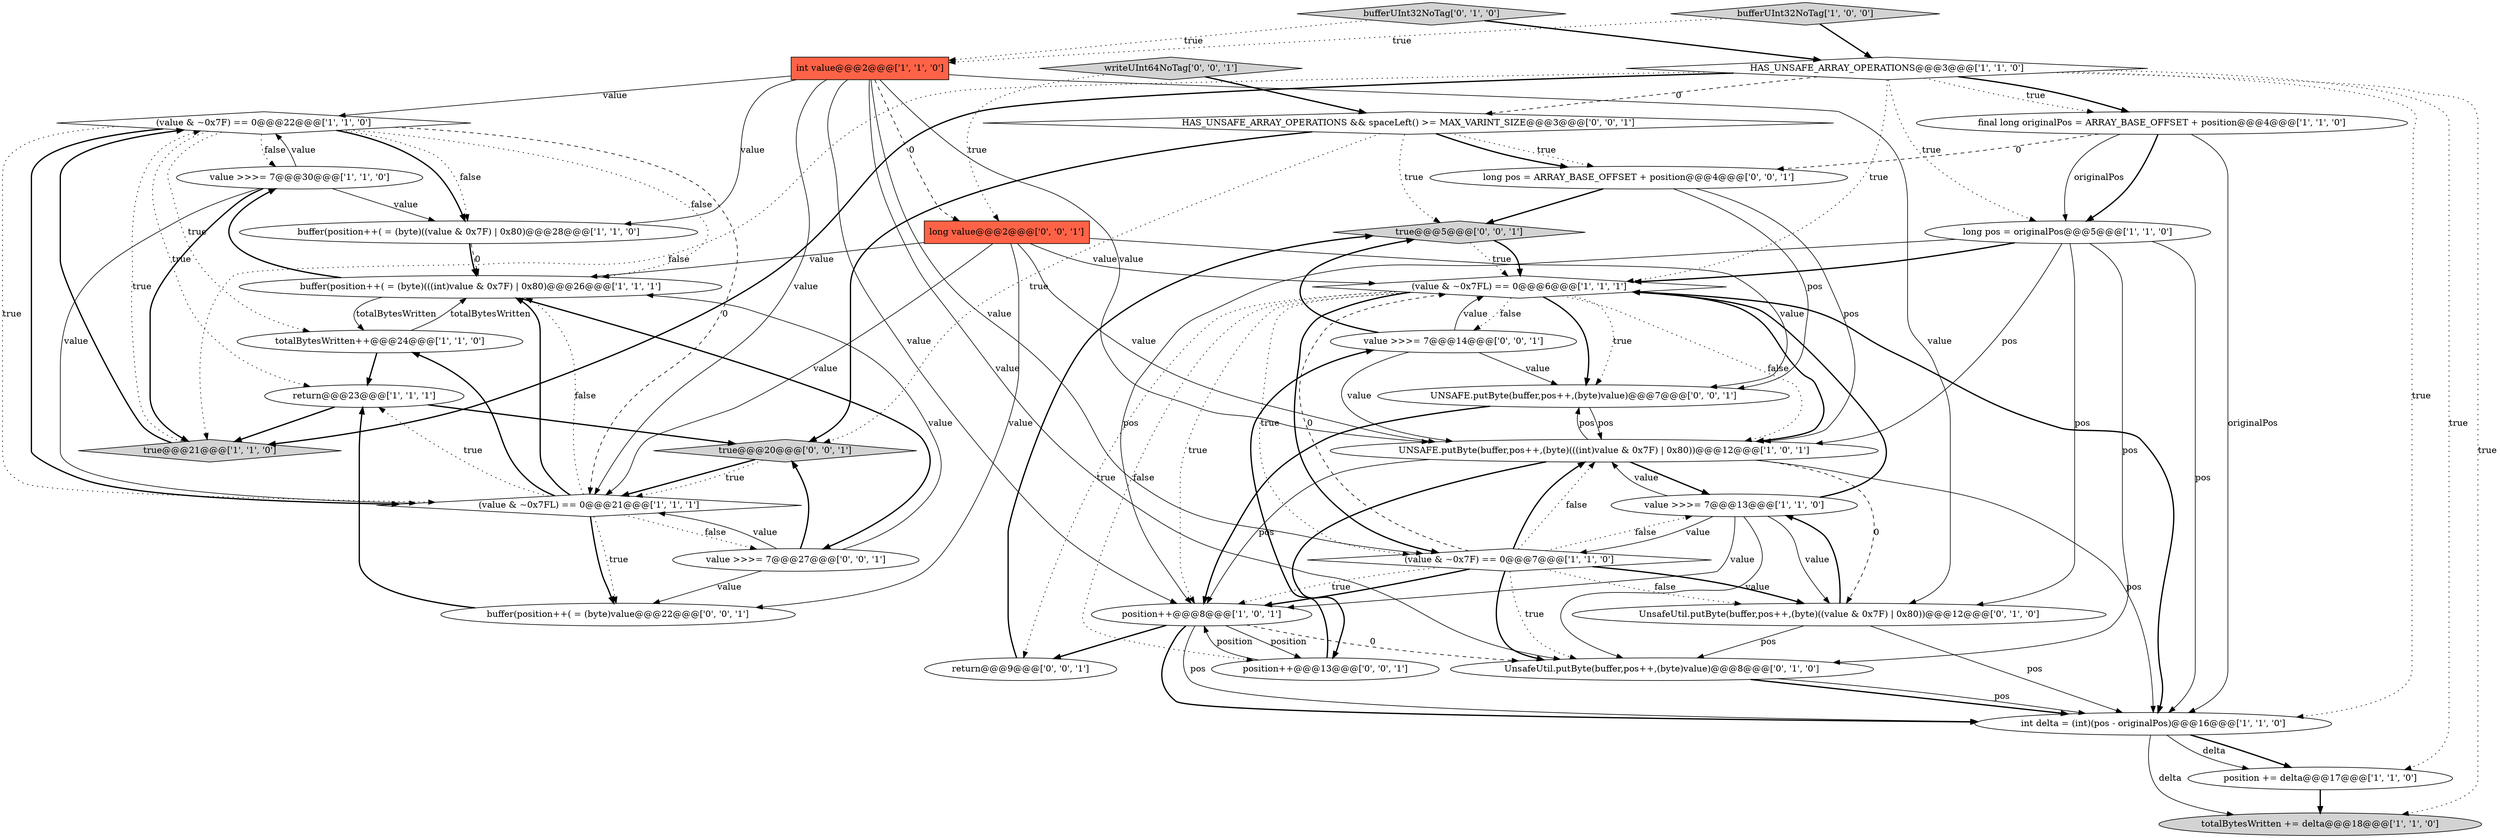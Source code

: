 digraph {
5 [style = filled, label = "(value & ~0x7F) == 0@@@22@@@['1', '1', '0']", fillcolor = white, shape = diamond image = "AAA0AAABBB1BBB"];
21 [style = filled, label = "UnsafeUtil.putByte(buffer,pos++,(byte)value)@@@8@@@['0', '1', '0']", fillcolor = white, shape = ellipse image = "AAA1AAABBB2BBB"];
35 [style = filled, label = "value >>>= 7@@@14@@@['0', '0', '1']", fillcolor = white, shape = ellipse image = "AAA0AAABBB3BBB"];
12 [style = filled, label = "final long originalPos = ARRAY_BASE_OFFSET + position@@@4@@@['1', '1', '0']", fillcolor = white, shape = ellipse image = "AAA0AAABBB1BBB"];
10 [style = filled, label = "(value & ~0x7FL) == 0@@@6@@@['1', '1', '1']", fillcolor = white, shape = diamond image = "AAA0AAABBB1BBB"];
32 [style = filled, label = "true@@@20@@@['0', '0', '1']", fillcolor = lightgray, shape = diamond image = "AAA0AAABBB3BBB"];
13 [style = filled, label = "value >>>= 7@@@30@@@['1', '1', '0']", fillcolor = white, shape = ellipse image = "AAA0AAABBB1BBB"];
0 [style = filled, label = "return@@@23@@@['1', '1', '1']", fillcolor = white, shape = ellipse image = "AAA0AAABBB1BBB"];
7 [style = filled, label = "position += delta@@@17@@@['1', '1', '0']", fillcolor = white, shape = ellipse image = "AAA0AAABBB1BBB"];
22 [style = filled, label = "bufferUInt32NoTag['0', '1', '0']", fillcolor = lightgray, shape = diamond image = "AAA0AAABBB2BBB"];
17 [style = filled, label = "UNSAFE.putByte(buffer,pos++,(byte)(((int)value & 0x7F) | 0x80))@@@12@@@['1', '0', '1']", fillcolor = white, shape = ellipse image = "AAA0AAABBB1BBB"];
19 [style = filled, label = "int delta = (int)(pos - originalPos)@@@16@@@['1', '1', '0']", fillcolor = white, shape = ellipse image = "AAA0AAABBB1BBB"];
8 [style = filled, label = "(value & ~0x7F) == 0@@@7@@@['1', '1', '0']", fillcolor = white, shape = diamond image = "AAA0AAABBB1BBB"];
33 [style = filled, label = "return@@@9@@@['0', '0', '1']", fillcolor = white, shape = ellipse image = "AAA0AAABBB3BBB"];
34 [style = filled, label = "HAS_UNSAFE_ARRAY_OPERATIONS && spaceLeft() >= MAX_VARINT_SIZE@@@3@@@['0', '0', '1']", fillcolor = white, shape = diamond image = "AAA0AAABBB3BBB"];
27 [style = filled, label = "UNSAFE.putByte(buffer,pos++,(byte)value)@@@7@@@['0', '0', '1']", fillcolor = white, shape = ellipse image = "AAA0AAABBB3BBB"];
28 [style = filled, label = "true@@@5@@@['0', '0', '1']", fillcolor = lightgray, shape = diamond image = "AAA0AAABBB3BBB"];
9 [style = filled, label = "(value & ~0x7FL) == 0@@@21@@@['1', '1', '1']", fillcolor = white, shape = diamond image = "AAA0AAABBB1BBB"];
16 [style = filled, label = "totalBytesWritten += delta@@@18@@@['1', '1', '0']", fillcolor = lightgray, shape = ellipse image = "AAA0AAABBB1BBB"];
26 [style = filled, label = "long value@@@2@@@['0', '0', '1']", fillcolor = tomato, shape = box image = "AAA0AAABBB3BBB"];
20 [style = filled, label = "buffer(position++( = (byte)(((int)value & 0x7F) | 0x80)@@@26@@@['1', '1', '1']", fillcolor = white, shape = ellipse image = "AAA0AAABBB1BBB"];
30 [style = filled, label = "writeUInt64NoTag['0', '0', '1']", fillcolor = lightgray, shape = diamond image = "AAA0AAABBB3BBB"];
11 [style = filled, label = "true@@@21@@@['1', '1', '0']", fillcolor = lightgray, shape = diamond image = "AAA0AAABBB1BBB"];
31 [style = filled, label = "position++@@@13@@@['0', '0', '1']", fillcolor = white, shape = ellipse image = "AAA0AAABBB3BBB"];
6 [style = filled, label = "value >>>= 7@@@13@@@['1', '1', '0']", fillcolor = white, shape = ellipse image = "AAA0AAABBB1BBB"];
18 [style = filled, label = "bufferUInt32NoTag['1', '0', '0']", fillcolor = lightgray, shape = diamond image = "AAA0AAABBB1BBB"];
23 [style = filled, label = "UnsafeUtil.putByte(buffer,pos++,(byte)((value & 0x7F) | 0x80))@@@12@@@['0', '1', '0']", fillcolor = white, shape = ellipse image = "AAA1AAABBB2BBB"];
25 [style = filled, label = "value >>>= 7@@@27@@@['0', '0', '1']", fillcolor = white, shape = ellipse image = "AAA0AAABBB3BBB"];
24 [style = filled, label = "long pos = ARRAY_BASE_OFFSET + position@@@4@@@['0', '0', '1']", fillcolor = white, shape = ellipse image = "AAA0AAABBB3BBB"];
15 [style = filled, label = "position++@@@8@@@['1', '0', '1']", fillcolor = white, shape = ellipse image = "AAA0AAABBB1BBB"];
14 [style = filled, label = "long pos = originalPos@@@5@@@['1', '1', '0']", fillcolor = white, shape = ellipse image = "AAA0AAABBB1BBB"];
2 [style = filled, label = "HAS_UNSAFE_ARRAY_OPERATIONS@@@3@@@['1', '1', '0']", fillcolor = white, shape = diamond image = "AAA0AAABBB1BBB"];
4 [style = filled, label = "totalBytesWritten++@@@24@@@['1', '1', '0']", fillcolor = white, shape = ellipse image = "AAA0AAABBB1BBB"];
3 [style = filled, label = "int value@@@2@@@['1', '1', '0']", fillcolor = tomato, shape = box image = "AAA0AAABBB1BBB"];
29 [style = filled, label = "buffer(position++( = (byte)value@@@22@@@['0', '0', '1']", fillcolor = white, shape = ellipse image = "AAA0AAABBB3BBB"];
1 [style = filled, label = "buffer(position++( = (byte)((value & 0x7F) | 0x80)@@@28@@@['1', '1', '0']", fillcolor = white, shape = ellipse image = "AAA0AAABBB1BBB"];
32->9 [style = bold, label=""];
18->3 [style = dotted, label="true"];
5->20 [style = dotted, label="false"];
26->20 [style = solid, label="value"];
15->33 [style = bold, label=""];
5->1 [style = bold, label=""];
26->17 [style = solid, label="value"];
9->25 [style = dotted, label="false"];
5->4 [style = dotted, label="true"];
5->13 [style = dotted, label="false"];
3->5 [style = solid, label="value"];
10->27 [style = dotted, label="true"];
26->10 [style = solid, label="value"];
20->25 [style = bold, label=""];
34->24 [style = dotted, label="true"];
3->1 [style = solid, label="value"];
13->11 [style = bold, label=""];
8->15 [style = dotted, label="true"];
19->16 [style = solid, label="delta"];
34->28 [style = dotted, label="true"];
8->6 [style = dotted, label="false"];
17->27 [style = solid, label="pos"];
12->19 [style = solid, label="originalPos"];
10->31 [style = dotted, label="false"];
6->15 [style = solid, label="value"];
26->27 [style = solid, label="value"];
19->7 [style = bold, label=""];
14->10 [style = bold, label=""];
2->19 [style = dotted, label="true"];
17->19 [style = solid, label="pos"];
13->5 [style = solid, label="value"];
11->5 [style = dotted, label="true"];
8->10 [style = dashed, label="0"];
19->7 [style = solid, label="delta"];
5->0 [style = dotted, label="true"];
14->15 [style = solid, label="pos"];
13->1 [style = solid, label="value"];
10->33 [style = dotted, label="true"];
10->17 [style = bold, label=""];
5->9 [style = dotted, label="true"];
12->14 [style = bold, label=""];
1->20 [style = dashed, label="0"];
9->20 [style = bold, label=""];
7->16 [style = bold, label=""];
8->23 [style = bold, label=""];
15->19 [style = bold, label=""];
10->17 [style = dotted, label="false"];
12->14 [style = solid, label="originalPos"];
25->9 [style = solid, label="value"];
2->14 [style = dotted, label="true"];
0->11 [style = bold, label=""];
35->28 [style = bold, label=""];
17->23 [style = dashed, label="0"];
3->23 [style = solid, label="value"];
28->10 [style = dotted, label="true"];
13->9 [style = solid, label="value"];
24->27 [style = solid, label="pos"];
8->17 [style = dotted, label="false"];
2->12 [style = bold, label=""];
17->6 [style = bold, label=""];
6->17 [style = solid, label="value"];
10->8 [style = dotted, label="true"];
30->26 [style = dotted, label="true"];
2->12 [style = dotted, label="true"];
15->19 [style = solid, label="pos"];
28->10 [style = bold, label=""];
10->35 [style = dotted, label="false"];
6->8 [style = solid, label="value"];
26->9 [style = solid, label="value"];
14->23 [style = solid, label="pos"];
22->2 [style = bold, label=""];
30->34 [style = bold, label=""];
3->21 [style = solid, label="value"];
27->17 [style = solid, label="pos"];
9->4 [style = bold, label=""];
15->31 [style = solid, label="position"];
3->9 [style = solid, label="value"];
31->15 [style = solid, label="position"];
10->8 [style = bold, label=""];
20->4 [style = solid, label="totalBytesWritten"];
32->9 [style = dotted, label="true"];
27->15 [style = bold, label=""];
3->26 [style = dashed, label="0"];
8->21 [style = bold, label=""];
2->16 [style = dotted, label="true"];
12->24 [style = dashed, label="0"];
20->13 [style = bold, label=""];
6->21 [style = solid, label="value"];
21->19 [style = bold, label=""];
14->17 [style = solid, label="pos"];
23->6 [style = bold, label=""];
26->29 [style = solid, label="value"];
21->19 [style = solid, label="pos"];
9->29 [style = dotted, label="true"];
3->15 [style = solid, label="value"];
22->3 [style = dotted, label="true"];
23->19 [style = solid, label="pos"];
9->29 [style = bold, label=""];
15->21 [style = dashed, label="0"];
2->11 [style = dotted, label="false"];
4->0 [style = bold, label=""];
5->1 [style = dotted, label="false"];
3->17 [style = solid, label="value"];
11->5 [style = bold, label=""];
14->19 [style = solid, label="pos"];
25->32 [style = bold, label=""];
17->15 [style = solid, label="pos"];
23->21 [style = solid, label="pos"];
18->2 [style = bold, label=""];
0->32 [style = bold, label=""];
9->0 [style = dotted, label="true"];
2->11 [style = bold, label=""];
34->24 [style = bold, label=""];
8->21 [style = dotted, label="true"];
10->27 [style = bold, label=""];
5->9 [style = bold, label=""];
25->20 [style = solid, label="value"];
8->17 [style = bold, label=""];
33->28 [style = bold, label=""];
5->9 [style = dashed, label="0"];
2->10 [style = dotted, label="true"];
10->19 [style = bold, label=""];
29->0 [style = bold, label=""];
6->10 [style = bold, label=""];
8->23 [style = dotted, label="false"];
2->34 [style = dashed, label="0"];
31->35 [style = bold, label=""];
35->27 [style = solid, label="value"];
24->17 [style = solid, label="pos"];
3->8 [style = solid, label="value"];
35->17 [style = solid, label="value"];
34->32 [style = dotted, label="true"];
8->15 [style = bold, label=""];
6->23 [style = solid, label="value"];
25->29 [style = solid, label="value"];
4->20 [style = solid, label="totalBytesWritten"];
10->15 [style = dotted, label="true"];
1->20 [style = bold, label=""];
24->28 [style = bold, label=""];
35->10 [style = solid, label="value"];
14->21 [style = solid, label="pos"];
9->20 [style = dotted, label="false"];
2->7 [style = dotted, label="true"];
34->32 [style = bold, label=""];
17->31 [style = bold, label=""];
}
